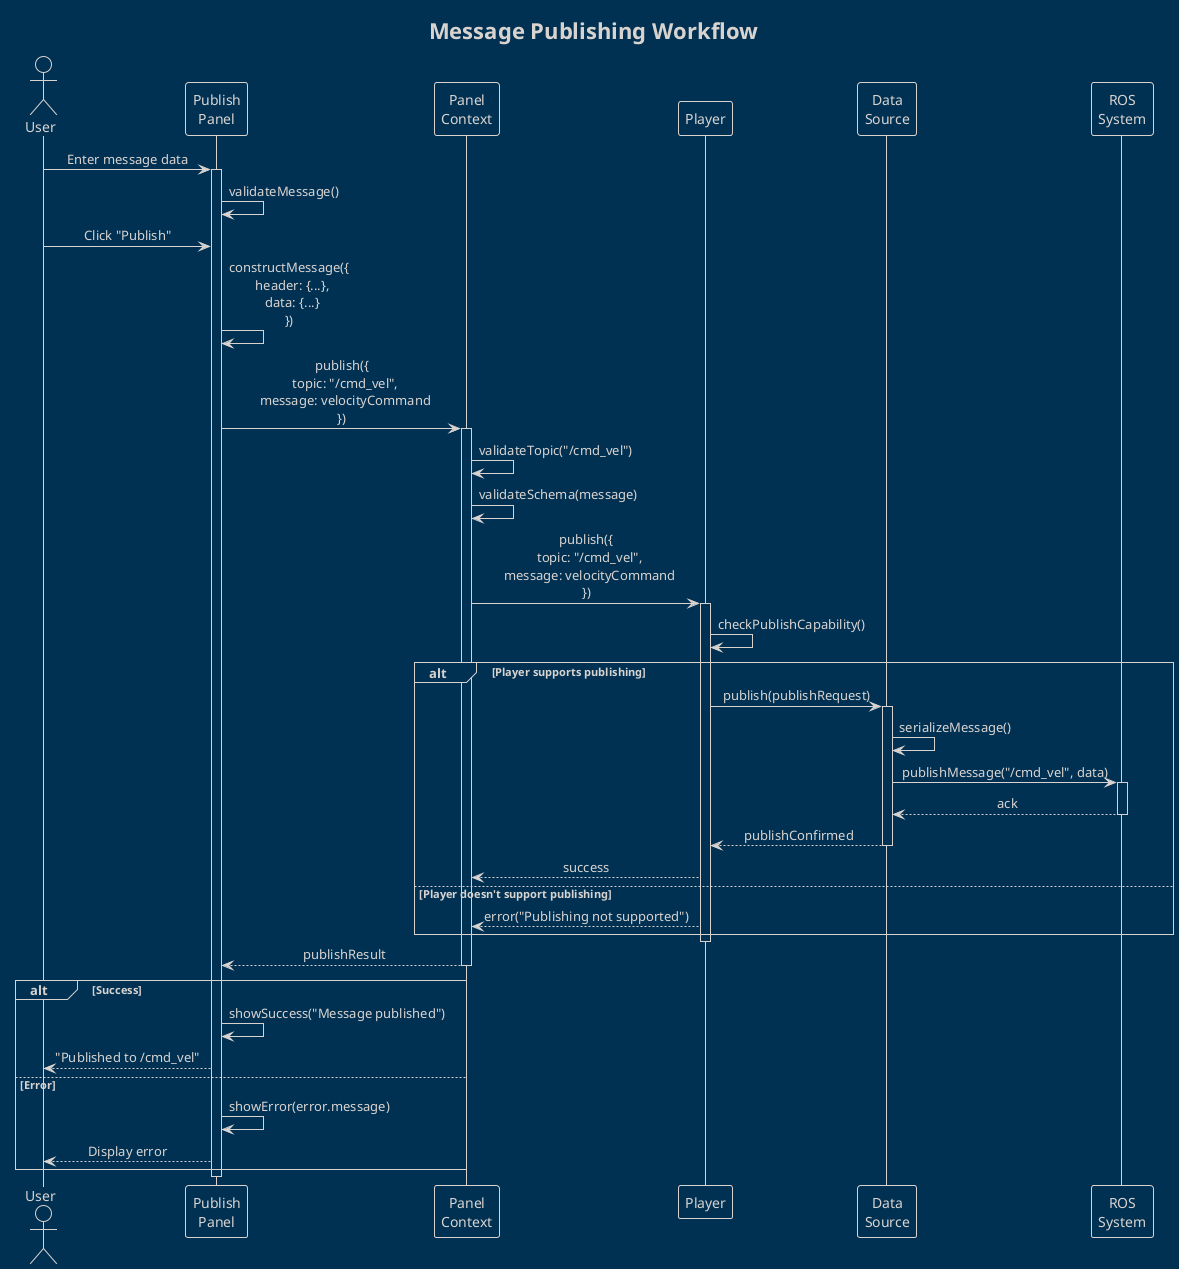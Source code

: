 @startuml message-publishing-sequence
!theme blueprint
skinparam sequenceMessageAlign center

title Message Publishing Workflow

actor User
participant "Publish\nPanel" as Panel
participant "Panel\nContext" as Context
participant "Player" as Player
participant "Data\nSource" as Source
participant "ROS\nSystem" as ROS

User -> Panel: Enter message data
activate Panel
Panel -> Panel: validateMessage()

User -> Panel: Click "Publish"
Panel -> Panel: constructMessage({\n  header: {...},\n  data: {...}\n})

Panel -> Context: publish({\n  topic: "/cmd_vel",\n  message: velocityCommand\n})
activate Context

Context -> Context: validateTopic("/cmd_vel")
Context -> Context: validateSchema(message)

Context -> Player: publish({\n  topic: "/cmd_vel",\n  message: velocityCommand\n})
activate Player

Player -> Player: checkPublishCapability()
alt Player supports publishing
    Player -> Source: publish(publishRequest)
    activate Source
    
    Source -> Source: serializeMessage()
    Source -> ROS: publishMessage("/cmd_vel", data)
    activate ROS
    
    ROS --> Source: ack
    deactivate ROS
    
    Source --> Player: publishConfirmed
    deactivate Source
    
    Player --> Context: success
else Player doesn't support publishing
    Player --> Context: error("Publishing not supported")
end

deactivate Player

Context --> Panel: publishResult
deactivate Context

alt Success
    Panel -> Panel: showSuccess("Message published")
    Panel --> User: "Published to /cmd_vel"
else Error
    Panel -> Panel: showError(error.message)
    Panel --> User: Display error
end

deactivate Panel

@enduml